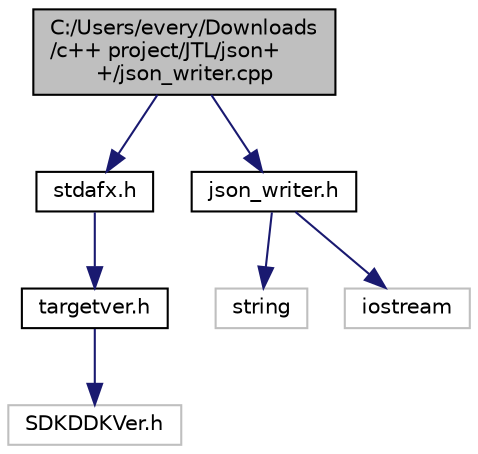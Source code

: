 digraph "C:/Users/every/Downloads/c++ project/JTL/json++/json_writer.cpp"
{
  edge [fontname="Helvetica",fontsize="10",labelfontname="Helvetica",labelfontsize="10"];
  node [fontname="Helvetica",fontsize="10",shape=record];
  Node0 [label="C:/Users/every/Downloads\l/c++ project/JTL/json+\l+/json_writer.cpp",height=0.2,width=0.4,color="black", fillcolor="grey75", style="filled", fontcolor="black"];
  Node0 -> Node1 [color="midnightblue",fontsize="10",style="solid",fontname="Helvetica"];
  Node1 [label="stdafx.h",height=0.2,width=0.4,color="black", fillcolor="white", style="filled",URL="$stdafx_8h.html"];
  Node1 -> Node2 [color="midnightblue",fontsize="10",style="solid",fontname="Helvetica"];
  Node2 [label="targetver.h",height=0.2,width=0.4,color="black", fillcolor="white", style="filled",URL="$targetver_8h.html"];
  Node2 -> Node3 [color="midnightblue",fontsize="10",style="solid",fontname="Helvetica"];
  Node3 [label="SDKDDKVer.h",height=0.2,width=0.4,color="grey75", fillcolor="white", style="filled"];
  Node0 -> Node4 [color="midnightblue",fontsize="10",style="solid",fontname="Helvetica"];
  Node4 [label="json_writer.h",height=0.2,width=0.4,color="black", fillcolor="white", style="filled",URL="$json__writer_8h.html"];
  Node4 -> Node5 [color="midnightblue",fontsize="10",style="solid",fontname="Helvetica"];
  Node5 [label="string",height=0.2,width=0.4,color="grey75", fillcolor="white", style="filled"];
  Node4 -> Node6 [color="midnightblue",fontsize="10",style="solid",fontname="Helvetica"];
  Node6 [label="iostream",height=0.2,width=0.4,color="grey75", fillcolor="white", style="filled"];
}
